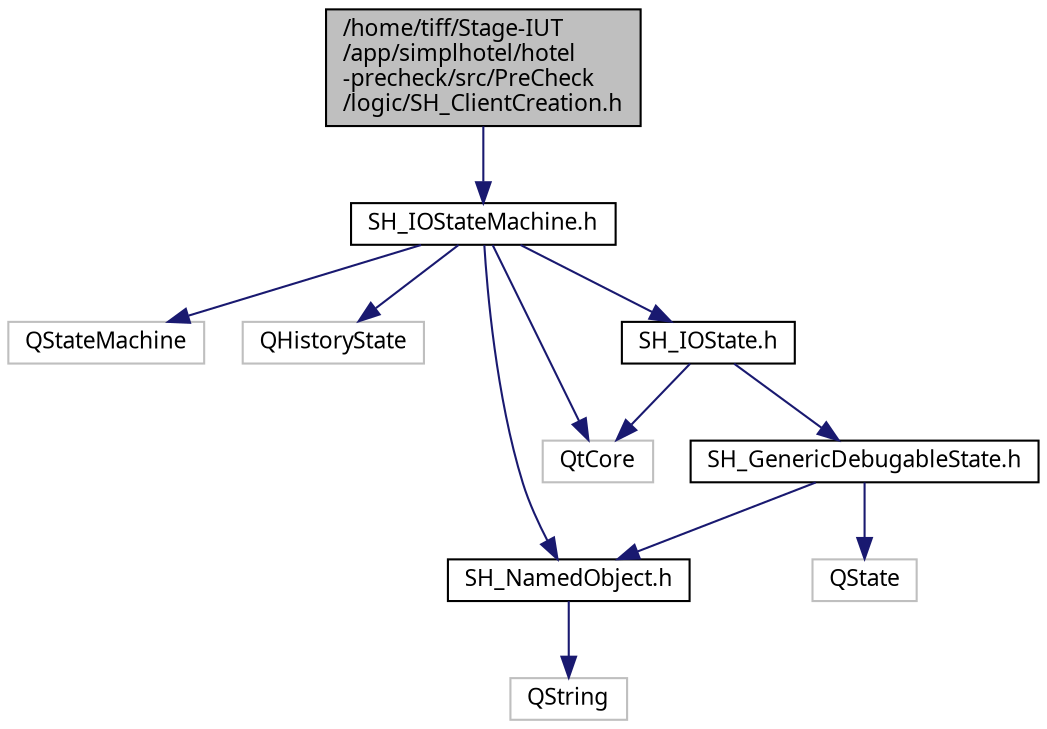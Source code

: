 digraph "/home/tiff/Stage-IUT/app/simplhotel/hotel-precheck/src/PreCheck/logic/SH_ClientCreation.h"
{
 // INTERACTIVE_SVG=YES
  bgcolor="transparent";
  edge [fontname="Verdana",fontsize="11",labelfontname="Verdana",labelfontsize="11"];
  node [fontname="Verdana",fontsize="11",shape=record];
  Node1 [label="/home/tiff/Stage-IUT\l/app/simplhotel/hotel\l-precheck/src/PreCheck\l/logic/SH_ClientCreation.h",height=0.2,width=0.4,color="black", fillcolor="grey75", style="filled" fontcolor="black"];
  Node1 -> Node2 [color="midnightblue",fontsize="11",style="solid",fontname="Verdana"];
  Node2 [label="SH_IOStateMachine.h",height=0.2,width=0.4,color="black",URL="$SH__IOStateMachine_8h.html"];
  Node2 -> Node3 [color="midnightblue",fontsize="11",style="solid",fontname="Verdana"];
  Node3 [label="QStateMachine",height=0.2,width=0.4,color="grey75"];
  Node2 -> Node4 [color="midnightblue",fontsize="11",style="solid",fontname="Verdana"];
  Node4 [label="QHistoryState",height=0.2,width=0.4,color="grey75"];
  Node2 -> Node5 [color="midnightblue",fontsize="11",style="solid",fontname="Verdana"];
  Node5 [label="QtCore",height=0.2,width=0.4,color="grey75"];
  Node2 -> Node6 [color="midnightblue",fontsize="11",style="solid",fontname="Verdana"];
  Node6 [label="SH_NamedObject.h",height=0.2,width=0.4,color="black",URL="$SH__NamedObject_8h.html"];
  Node6 -> Node7 [color="midnightblue",fontsize="11",style="solid",fontname="Verdana"];
  Node7 [label="QString",height=0.2,width=0.4,color="grey75"];
  Node2 -> Node8 [color="midnightblue",fontsize="11",style="solid",fontname="Verdana"];
  Node8 [label="SH_IOState.h",height=0.2,width=0.4,color="black",URL="$SH__IOState_8h.html"];
  Node8 -> Node9 [color="midnightblue",fontsize="11",style="solid",fontname="Verdana"];
  Node9 [label="SH_GenericDebugableState.h",height=0.2,width=0.4,color="black",URL="$SH__GenericDebugableState_8h.html"];
  Node9 -> Node10 [color="midnightblue",fontsize="11",style="solid",fontname="Verdana"];
  Node10 [label="QState",height=0.2,width=0.4,color="grey75"];
  Node9 -> Node6 [color="midnightblue",fontsize="11",style="solid",fontname="Verdana"];
  Node8 -> Node5 [color="midnightblue",fontsize="11",style="solid",fontname="Verdana"];
}
